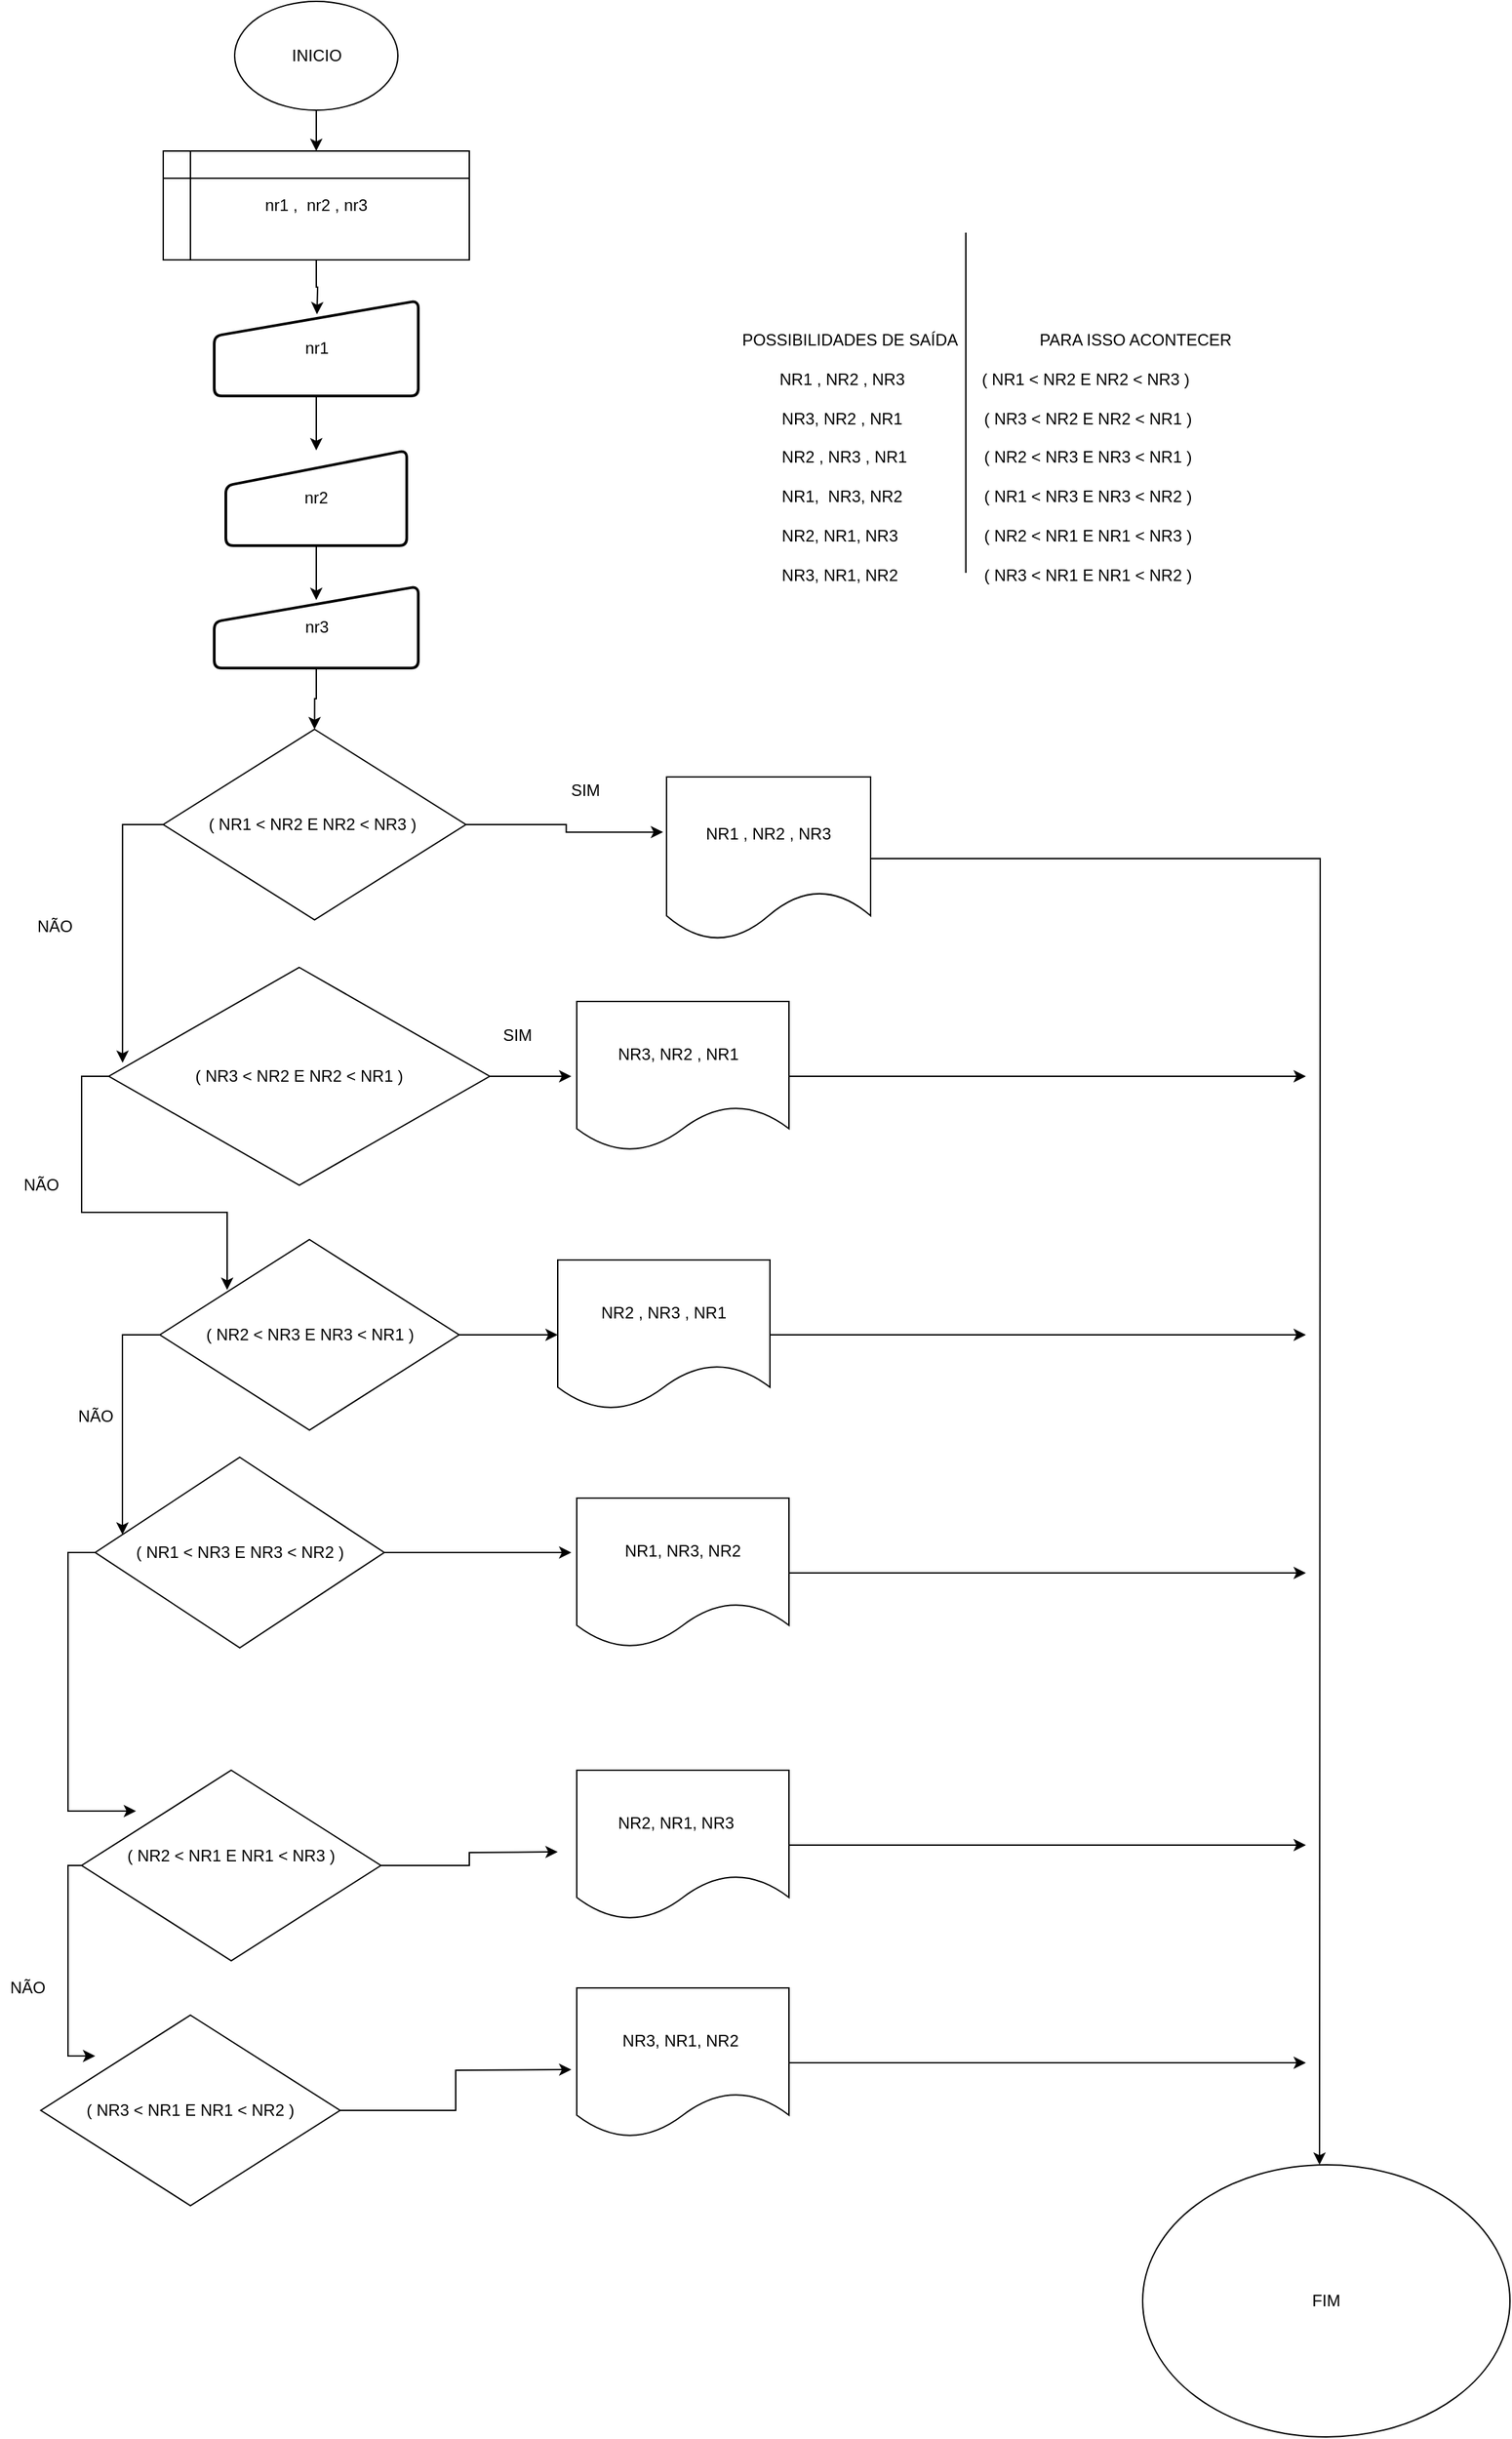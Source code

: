 <mxfile version="13.7.5" type="device"><diagram id="IhctwRmmn5A9Q8hzggx_" name="Page-1"><mxGraphModel dx="1695" dy="450" grid="1" gridSize="10" guides="1" tooltips="1" connect="1" arrows="1" fold="1" page="1" pageScale="1" pageWidth="827" pageHeight="1169" math="0" shadow="0"><root><mxCell id="0"/><mxCell id="1" parent="0"/><mxCell id="p0F8vTlnUFuBTKtOnilE-1" value="&lt;div&gt;POSSIBILIDADES DE SAÍDA&amp;nbsp; &amp;nbsp; &amp;nbsp; &amp;nbsp; &amp;nbsp; &amp;nbsp; &amp;nbsp; &amp;nbsp; &amp;nbsp; PARA ISSO ACONTECER&lt;/div&gt;&lt;div&gt;&lt;br&gt;&lt;/div&gt;&lt;div&gt;NR1 , NR2 , NR3&amp;nbsp; &amp;nbsp; &amp;nbsp; &amp;nbsp; &amp;nbsp; &amp;nbsp; &amp;nbsp; &amp;nbsp; &amp;nbsp;( NR1 &amp;lt; NR2 E NR2 &amp;lt; NR3 )&amp;nbsp;&lt;/div&gt;&lt;div&gt;&lt;br&gt;&lt;/div&gt;&lt;div&gt;NR3, NR2 , NR1&amp;nbsp; &amp;nbsp; &amp;nbsp; &amp;nbsp; &amp;nbsp; &amp;nbsp; &amp;nbsp; &amp;nbsp; &amp;nbsp; ( NR3 &amp;lt; NR2 E NR2 &amp;lt; NR1 )&lt;/div&gt;&lt;div&gt;&lt;br&gt;&lt;/div&gt;&lt;div&gt;NR2 , NR3 , NR1&amp;nbsp; &amp;nbsp; &amp;nbsp; &amp;nbsp; &amp;nbsp; &amp;nbsp; &amp;nbsp; &amp;nbsp; &amp;nbsp;( NR2 &amp;lt; NR3 E NR3 &amp;lt; NR1 )&lt;/div&gt;&lt;div&gt;&lt;br&gt;&lt;/div&gt;&lt;div&gt;NR1,&amp;nbsp; NR3, NR2&amp;nbsp; &amp;nbsp; &amp;nbsp; &amp;nbsp; &amp;nbsp; &amp;nbsp; &amp;nbsp; &amp;nbsp; &amp;nbsp; ( NR1 &amp;lt; NR3 E NR3 &amp;lt; NR2 )&lt;/div&gt;&lt;div&gt;&lt;br&gt;&lt;/div&gt;&lt;div&gt;NR2, NR1, NR3&amp;nbsp; &amp;nbsp; &amp;nbsp; &amp;nbsp; &amp;nbsp; &amp;nbsp; &amp;nbsp; &amp;nbsp; &amp;nbsp; &amp;nbsp;( NR2 &amp;lt; NR1 E NR1 &amp;lt; NR3 )&lt;/div&gt;&lt;div&gt;&lt;br&gt;&lt;/div&gt;&lt;div&gt;NR3, NR1, NR2&amp;nbsp; &amp;nbsp; &amp;nbsp; &amp;nbsp; &amp;nbsp; &amp;nbsp; &amp;nbsp; &amp;nbsp; &amp;nbsp; &amp;nbsp;( NR3 &amp;lt; NR1 E NR1 &amp;lt; NR2 )&lt;/div&gt;" style="text;html=1;align=center;verticalAlign=middle;resizable=0;points=[];autosize=1;" vertex="1" parent="1"><mxGeometry x="530" y="290" width="370" height="190" as="geometry"/></mxCell><mxCell id="p0F8vTlnUFuBTKtOnilE-4" style="edgeStyle=orthogonalEdgeStyle;rounded=0;orthogonalLoop=1;jettySize=auto;html=1;entryX=0.5;entryY=0;entryDx=0;entryDy=0;" edge="1" parent="1" source="p0F8vTlnUFuBTKtOnilE-2" target="p0F8vTlnUFuBTKtOnilE-3"><mxGeometry relative="1" as="geometry"/></mxCell><mxCell id="p0F8vTlnUFuBTKtOnilE-2" value="INICIO" style="ellipse;whiteSpace=wrap;html=1;" vertex="1" parent="1"><mxGeometry x="162.5" y="50" width="120" height="80" as="geometry"/></mxCell><mxCell id="p0F8vTlnUFuBTKtOnilE-9" style="edgeStyle=orthogonalEdgeStyle;rounded=0;orthogonalLoop=1;jettySize=auto;html=1;" edge="1" parent="1" source="p0F8vTlnUFuBTKtOnilE-3"><mxGeometry relative="1" as="geometry"><mxPoint x="223" y="280" as="targetPoint"/></mxGeometry></mxCell><mxCell id="p0F8vTlnUFuBTKtOnilE-3" value="nr1 ,&amp;nbsp; nr2 , nr3" style="shape=internalStorage;whiteSpace=wrap;html=1;backgroundOutline=1;" vertex="1" parent="1"><mxGeometry x="110" y="160" width="225" height="80" as="geometry"/></mxCell><mxCell id="p0F8vTlnUFuBTKtOnilE-5" value="" style="endArrow=none;html=1;" edge="1" parent="1"><mxGeometry width="50" height="50" relative="1" as="geometry"><mxPoint x="700" y="470" as="sourcePoint"/><mxPoint x="700" y="220" as="targetPoint"/><Array as="points"><mxPoint x="700" y="390"/></Array></mxGeometry></mxCell><mxCell id="p0F8vTlnUFuBTKtOnilE-11" style="edgeStyle=orthogonalEdgeStyle;rounded=0;orthogonalLoop=1;jettySize=auto;html=1;entryX=0.5;entryY=0;entryDx=0;entryDy=0;" edge="1" parent="1" source="p0F8vTlnUFuBTKtOnilE-6" target="p0F8vTlnUFuBTKtOnilE-10"><mxGeometry relative="1" as="geometry"/></mxCell><mxCell id="p0F8vTlnUFuBTKtOnilE-6" value="nr1" style="html=1;strokeWidth=2;shape=manualInput;whiteSpace=wrap;rounded=1;size=26;arcSize=11;" vertex="1" parent="1"><mxGeometry x="147.5" y="270" width="150" height="70" as="geometry"/></mxCell><mxCell id="p0F8vTlnUFuBTKtOnilE-14" style="edgeStyle=orthogonalEdgeStyle;rounded=0;orthogonalLoop=1;jettySize=auto;html=1;entryX=0.5;entryY=0.167;entryDx=0;entryDy=0;entryPerimeter=0;" edge="1" parent="1" source="p0F8vTlnUFuBTKtOnilE-10" target="p0F8vTlnUFuBTKtOnilE-12"><mxGeometry relative="1" as="geometry"/></mxCell><mxCell id="p0F8vTlnUFuBTKtOnilE-10" value="nr2" style="html=1;strokeWidth=2;shape=manualInput;whiteSpace=wrap;rounded=1;size=26;arcSize=11;" vertex="1" parent="1"><mxGeometry x="156" y="380" width="133" height="70" as="geometry"/></mxCell><mxCell id="p0F8vTlnUFuBTKtOnilE-16" style="edgeStyle=orthogonalEdgeStyle;rounded=0;orthogonalLoop=1;jettySize=auto;html=1;entryX=0.5;entryY=0;entryDx=0;entryDy=0;" edge="1" parent="1" source="p0F8vTlnUFuBTKtOnilE-12" target="p0F8vTlnUFuBTKtOnilE-18"><mxGeometry relative="1" as="geometry"><mxPoint x="222.5" y="600" as="targetPoint"/></mxGeometry></mxCell><mxCell id="p0F8vTlnUFuBTKtOnilE-12" value="nr3" style="html=1;strokeWidth=2;shape=manualInput;whiteSpace=wrap;rounded=1;size=26;arcSize=11;" vertex="1" parent="1"><mxGeometry x="147.5" y="480" width="150" height="60" as="geometry"/></mxCell><mxCell id="p0F8vTlnUFuBTKtOnilE-35" style="edgeStyle=orthogonalEdgeStyle;rounded=0;orthogonalLoop=1;jettySize=auto;html=1;entryX=0.036;entryY=0.438;entryDx=0;entryDy=0;entryPerimeter=0;" edge="1" parent="1" source="p0F8vTlnUFuBTKtOnilE-18" target="p0F8vTlnUFuBTKtOnilE-27"><mxGeometry relative="1" as="geometry"><Array as="points"><mxPoint x="80" y="655"/></Array></mxGeometry></mxCell><mxCell id="p0F8vTlnUFuBTKtOnilE-38" style="edgeStyle=orthogonalEdgeStyle;rounded=0;orthogonalLoop=1;jettySize=auto;html=1;entryX=-0.017;entryY=0.338;entryDx=0;entryDy=0;entryPerimeter=0;" edge="1" parent="1" source="p0F8vTlnUFuBTKtOnilE-18" target="p0F8vTlnUFuBTKtOnilE-40"><mxGeometry relative="1" as="geometry"><mxPoint x="530" y="655" as="targetPoint"/></mxGeometry></mxCell><mxCell id="p0F8vTlnUFuBTKtOnilE-18" value="( NR1 &amp;lt; NR2 E NR2 &amp;lt; NR3 )&amp;nbsp;" style="rhombus;whiteSpace=wrap;html=1;" vertex="1" parent="1"><mxGeometry x="110" y="585" width="222.5" height="140" as="geometry"/></mxCell><mxCell id="p0F8vTlnUFuBTKtOnilE-55" style="edgeStyle=orthogonalEdgeStyle;rounded=0;orthogonalLoop=1;jettySize=auto;html=1;" edge="1" parent="1" source="p0F8vTlnUFuBTKtOnilE-21" target="p0F8vTlnUFuBTKtOnilE-24"><mxGeometry relative="1" as="geometry"><mxPoint x="80" y="1130" as="targetPoint"/><Array as="points"><mxPoint x="80" y="1030"/></Array></mxGeometry></mxCell><mxCell id="p0F8vTlnUFuBTKtOnilE-60" style="edgeStyle=orthogonalEdgeStyle;rounded=0;orthogonalLoop=1;jettySize=auto;html=1;entryX=0;entryY=0.5;entryDx=0;entryDy=0;" edge="1" parent="1" source="p0F8vTlnUFuBTKtOnilE-21" target="p0F8vTlnUFuBTKtOnilE-45"><mxGeometry relative="1" as="geometry"/></mxCell><mxCell id="p0F8vTlnUFuBTKtOnilE-21" value="( NR2 &amp;lt; NR3 E NR3 &amp;lt; NR1 )" style="rhombus;whiteSpace=wrap;html=1;" vertex="1" parent="1"><mxGeometry x="107.5" y="960" width="220" height="140" as="geometry"/></mxCell><mxCell id="p0F8vTlnUFuBTKtOnilE-57" style="edgeStyle=orthogonalEdgeStyle;rounded=0;orthogonalLoop=1;jettySize=auto;html=1;" edge="1" parent="1" source="p0F8vTlnUFuBTKtOnilE-24"><mxGeometry relative="1" as="geometry"><mxPoint x="90" y="1380" as="targetPoint"/><Array as="points"><mxPoint x="40" y="1190"/><mxPoint x="40" y="1380"/></Array></mxGeometry></mxCell><mxCell id="p0F8vTlnUFuBTKtOnilE-61" style="edgeStyle=orthogonalEdgeStyle;rounded=0;orthogonalLoop=1;jettySize=auto;html=1;" edge="1" parent="1" source="p0F8vTlnUFuBTKtOnilE-24"><mxGeometry relative="1" as="geometry"><mxPoint x="410" y="1190" as="targetPoint"/></mxGeometry></mxCell><mxCell id="p0F8vTlnUFuBTKtOnilE-24" value="( NR1 &amp;lt; NR3 E NR3 &amp;lt; NR2 )" style="rhombus;whiteSpace=wrap;html=1;" vertex="1" parent="1"><mxGeometry x="60" y="1120" width="212.5" height="140" as="geometry"/></mxCell><mxCell id="p0F8vTlnUFuBTKtOnilE-58" style="edgeStyle=orthogonalEdgeStyle;rounded=0;orthogonalLoop=1;jettySize=auto;html=1;" edge="1" parent="1" source="p0F8vTlnUFuBTKtOnilE-26"><mxGeometry relative="1" as="geometry"><mxPoint x="60" y="1560" as="targetPoint"/><Array as="points"><mxPoint x="40" y="1420"/></Array></mxGeometry></mxCell><mxCell id="p0F8vTlnUFuBTKtOnilE-62" style="edgeStyle=orthogonalEdgeStyle;rounded=0;orthogonalLoop=1;jettySize=auto;html=1;" edge="1" parent="1" source="p0F8vTlnUFuBTKtOnilE-26"><mxGeometry relative="1" as="geometry"><mxPoint x="400" y="1410" as="targetPoint"/></mxGeometry></mxCell><mxCell id="p0F8vTlnUFuBTKtOnilE-26" value="&lt;div&gt;( NR2 &amp;lt; NR1 E NR1 &amp;lt; NR3 )&lt;/div&gt;&lt;div&gt;&lt;br&gt;&lt;/div&gt;" style="rhombus;whiteSpace=wrap;html=1;" vertex="1" parent="1"><mxGeometry x="50" y="1350" width="220" height="140" as="geometry"/></mxCell><mxCell id="p0F8vTlnUFuBTKtOnilE-49" style="edgeStyle=orthogonalEdgeStyle;rounded=0;orthogonalLoop=1;jettySize=auto;html=1;" edge="1" parent="1" source="p0F8vTlnUFuBTKtOnilE-27"><mxGeometry relative="1" as="geometry"><mxPoint x="410" y="840" as="targetPoint"/></mxGeometry></mxCell><mxCell id="p0F8vTlnUFuBTKtOnilE-51" style="edgeStyle=orthogonalEdgeStyle;rounded=0;orthogonalLoop=1;jettySize=auto;html=1;exitX=0;exitY=0.5;exitDx=0;exitDy=0;entryX=0.225;entryY=0.264;entryDx=0;entryDy=0;entryPerimeter=0;" edge="1" parent="1" source="p0F8vTlnUFuBTKtOnilE-27" target="p0F8vTlnUFuBTKtOnilE-21"><mxGeometry relative="1" as="geometry"><mxPoint x="50" y="1020" as="targetPoint"/></mxGeometry></mxCell><mxCell id="p0F8vTlnUFuBTKtOnilE-27" value="&lt;div&gt;&lt;div&gt;&lt;div&gt;&lt;font color=&quot;#ba0000&quot; face=&quot;monospace&quot;&gt;&lt;span style=&quot;font-size: 0px&quot;&gt;( NR3 &amp;lt; NR2 E NR2 &amp;lt; NR1 )&lt;/span&gt;&lt;/font&gt;&lt;/div&gt;&lt;/div&gt;&lt;/div&gt;&lt;div&gt;&lt;div&gt;( NR3 &amp;lt; NR2 E NR2 &amp;lt; NR1 )&lt;/div&gt;&lt;/div&gt;&lt;div&gt;&lt;br&gt;&lt;/div&gt;" style="rhombus;whiteSpace=wrap;html=1;" vertex="1" parent="1"><mxGeometry x="70" y="760" width="280" height="160" as="geometry"/></mxCell><mxCell id="p0F8vTlnUFuBTKtOnilE-63" style="edgeStyle=orthogonalEdgeStyle;rounded=0;orthogonalLoop=1;jettySize=auto;html=1;" edge="1" parent="1" source="p0F8vTlnUFuBTKtOnilE-29"><mxGeometry relative="1" as="geometry"><mxPoint x="410" y="1570" as="targetPoint"/></mxGeometry></mxCell><mxCell id="p0F8vTlnUFuBTKtOnilE-29" value="( NR3 &amp;lt; NR1 E NR1 &amp;lt; NR2 )" style="rhombus;whiteSpace=wrap;html=1;" vertex="1" parent="1"><mxGeometry x="20" y="1530" width="220" height="140" as="geometry"/></mxCell><mxCell id="p0F8vTlnUFuBTKtOnilE-31" value="FIM" style="ellipse;whiteSpace=wrap;html=1;" vertex="1" parent="1"><mxGeometry x="830" y="1640" width="270" height="200" as="geometry"/></mxCell><mxCell id="p0F8vTlnUFuBTKtOnilE-36" value="NÃO" style="text;html=1;align=center;verticalAlign=middle;resizable=0;points=[];autosize=1;" vertex="1" parent="1"><mxGeometry x="10" y="720" width="40" height="20" as="geometry"/></mxCell><mxCell id="p0F8vTlnUFuBTKtOnilE-37" value="SIM" style="text;html=1;align=center;verticalAlign=middle;resizable=0;points=[];autosize=1;" vertex="1" parent="1"><mxGeometry x="400" y="620" width="40" height="20" as="geometry"/></mxCell><mxCell id="p0F8vTlnUFuBTKtOnilE-41" style="edgeStyle=orthogonalEdgeStyle;rounded=0;orthogonalLoop=1;jettySize=auto;html=1;" edge="1" parent="1" source="p0F8vTlnUFuBTKtOnilE-40"><mxGeometry relative="1" as="geometry"><mxPoint x="960" y="1640" as="targetPoint"/></mxGeometry></mxCell><mxCell id="p0F8vTlnUFuBTKtOnilE-40" value="NR1 , NR2 , NR3" style="shape=document;whiteSpace=wrap;html=1;boundedLbl=1;" vertex="1" parent="1"><mxGeometry x="480" y="620" width="150" height="120" as="geometry"/></mxCell><mxCell id="p0F8vTlnUFuBTKtOnilE-64" style="edgeStyle=orthogonalEdgeStyle;rounded=0;orthogonalLoop=1;jettySize=auto;html=1;" edge="1" parent="1" source="p0F8vTlnUFuBTKtOnilE-42"><mxGeometry relative="1" as="geometry"><mxPoint x="950" y="840" as="targetPoint"/></mxGeometry></mxCell><mxCell id="p0F8vTlnUFuBTKtOnilE-42" value="NR3, NR2 , NR1&amp;nbsp;&amp;nbsp;" style="shape=document;whiteSpace=wrap;html=1;boundedLbl=1;" vertex="1" parent="1"><mxGeometry x="414" y="785" width="156" height="110" as="geometry"/></mxCell><mxCell id="p0F8vTlnUFuBTKtOnilE-65" style="edgeStyle=orthogonalEdgeStyle;rounded=0;orthogonalLoop=1;jettySize=auto;html=1;" edge="1" parent="1" source="p0F8vTlnUFuBTKtOnilE-45"><mxGeometry relative="1" as="geometry"><mxPoint x="950" y="1030" as="targetPoint"/></mxGeometry></mxCell><mxCell id="p0F8vTlnUFuBTKtOnilE-45" value="NR2 , NR3 , NR1" style="shape=document;whiteSpace=wrap;html=1;boundedLbl=1;" vertex="1" parent="1"><mxGeometry x="400" y="975" width="156" height="110" as="geometry"/></mxCell><mxCell id="p0F8vTlnUFuBTKtOnilE-66" style="edgeStyle=orthogonalEdgeStyle;rounded=0;orthogonalLoop=1;jettySize=auto;html=1;" edge="1" parent="1" source="p0F8vTlnUFuBTKtOnilE-46"><mxGeometry relative="1" as="geometry"><mxPoint x="950" y="1205" as="targetPoint"/></mxGeometry></mxCell><mxCell id="p0F8vTlnUFuBTKtOnilE-46" value="NR1,  NR3, NR2" style="shape=document;whiteSpace=wrap;html=1;boundedLbl=1;" vertex="1" parent="1"><mxGeometry x="414" y="1150" width="156" height="110" as="geometry"/></mxCell><mxCell id="p0F8vTlnUFuBTKtOnilE-67" style="edgeStyle=orthogonalEdgeStyle;rounded=0;orthogonalLoop=1;jettySize=auto;html=1;" edge="1" parent="1" source="p0F8vTlnUFuBTKtOnilE-47"><mxGeometry relative="1" as="geometry"><mxPoint x="950" y="1405" as="targetPoint"/></mxGeometry></mxCell><mxCell id="p0F8vTlnUFuBTKtOnilE-47" value="NR2, NR1, NR3&amp;nbsp; &amp;nbsp;" style="shape=document;whiteSpace=wrap;html=1;boundedLbl=1;" vertex="1" parent="1"><mxGeometry x="414" y="1350" width="156" height="110" as="geometry"/></mxCell><mxCell id="p0F8vTlnUFuBTKtOnilE-68" style="edgeStyle=orthogonalEdgeStyle;rounded=0;orthogonalLoop=1;jettySize=auto;html=1;" edge="1" parent="1" source="p0F8vTlnUFuBTKtOnilE-48"><mxGeometry relative="1" as="geometry"><mxPoint x="950" y="1565" as="targetPoint"/></mxGeometry></mxCell><mxCell id="p0F8vTlnUFuBTKtOnilE-48" value="NR3, NR1, NR2&amp;nbsp;" style="shape=document;whiteSpace=wrap;html=1;boundedLbl=1;" vertex="1" parent="1"><mxGeometry x="414" y="1510" width="156" height="110" as="geometry"/></mxCell><mxCell id="p0F8vTlnUFuBTKtOnilE-50" value="SIM" style="text;html=1;align=center;verticalAlign=middle;resizable=0;points=[];autosize=1;" vertex="1" parent="1"><mxGeometry x="350" y="800" width="40" height="20" as="geometry"/></mxCell><mxCell id="p0F8vTlnUFuBTKtOnilE-52" value="NÃO" style="text;html=1;align=center;verticalAlign=middle;resizable=0;points=[];autosize=1;" vertex="1" parent="1"><mxGeometry y="910" width="40" height="20" as="geometry"/></mxCell><mxCell id="p0F8vTlnUFuBTKtOnilE-56" value="NÃO" style="text;html=1;align=center;verticalAlign=middle;resizable=0;points=[];autosize=1;" vertex="1" parent="1"><mxGeometry x="40" y="1080" width="40" height="20" as="geometry"/></mxCell><mxCell id="p0F8vTlnUFuBTKtOnilE-59" value="NÃO" style="text;html=1;align=center;verticalAlign=middle;resizable=0;points=[];autosize=1;" vertex="1" parent="1"><mxGeometry x="-10" y="1500" width="40" height="20" as="geometry"/></mxCell></root></mxGraphModel></diagram></mxfile>